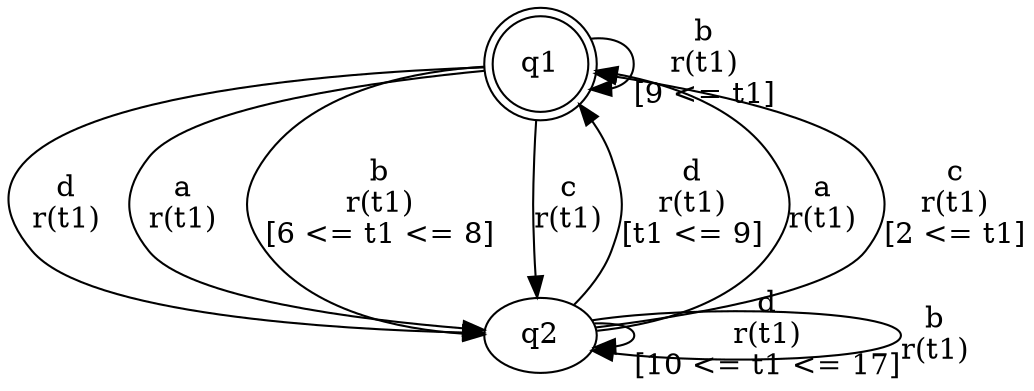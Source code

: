 digraph "tests_1/test88/solution501/solution" {
	q1[label=q1 shape=doublecircle]
	q2[label=q2]
	q1 -> q2[label="d\nr(t1)\n"]
	q2 -> q2[label="d\nr(t1)\n[10 <= t1 <= 17]"]
	q2 -> q1[label="d\nr(t1)\n[t1 <= 9]"]
	q2 -> q1[label="a\nr(t1)\n"]
	q2 -> q2[label="b\nr(t1)\n"]
	q2 -> q1[label="c\nr(t1)\n[2 <= t1]"]
	q1 -> q2[label="a\nr(t1)\n"]
	q1 -> q2[label="b\nr(t1)\n[6 <= t1 <= 8]"]
	q1 -> q1[label="b\nr(t1)\n[9 <= t1]"]
	q1 -> q2[label="c\nr(t1)\n"]
}
